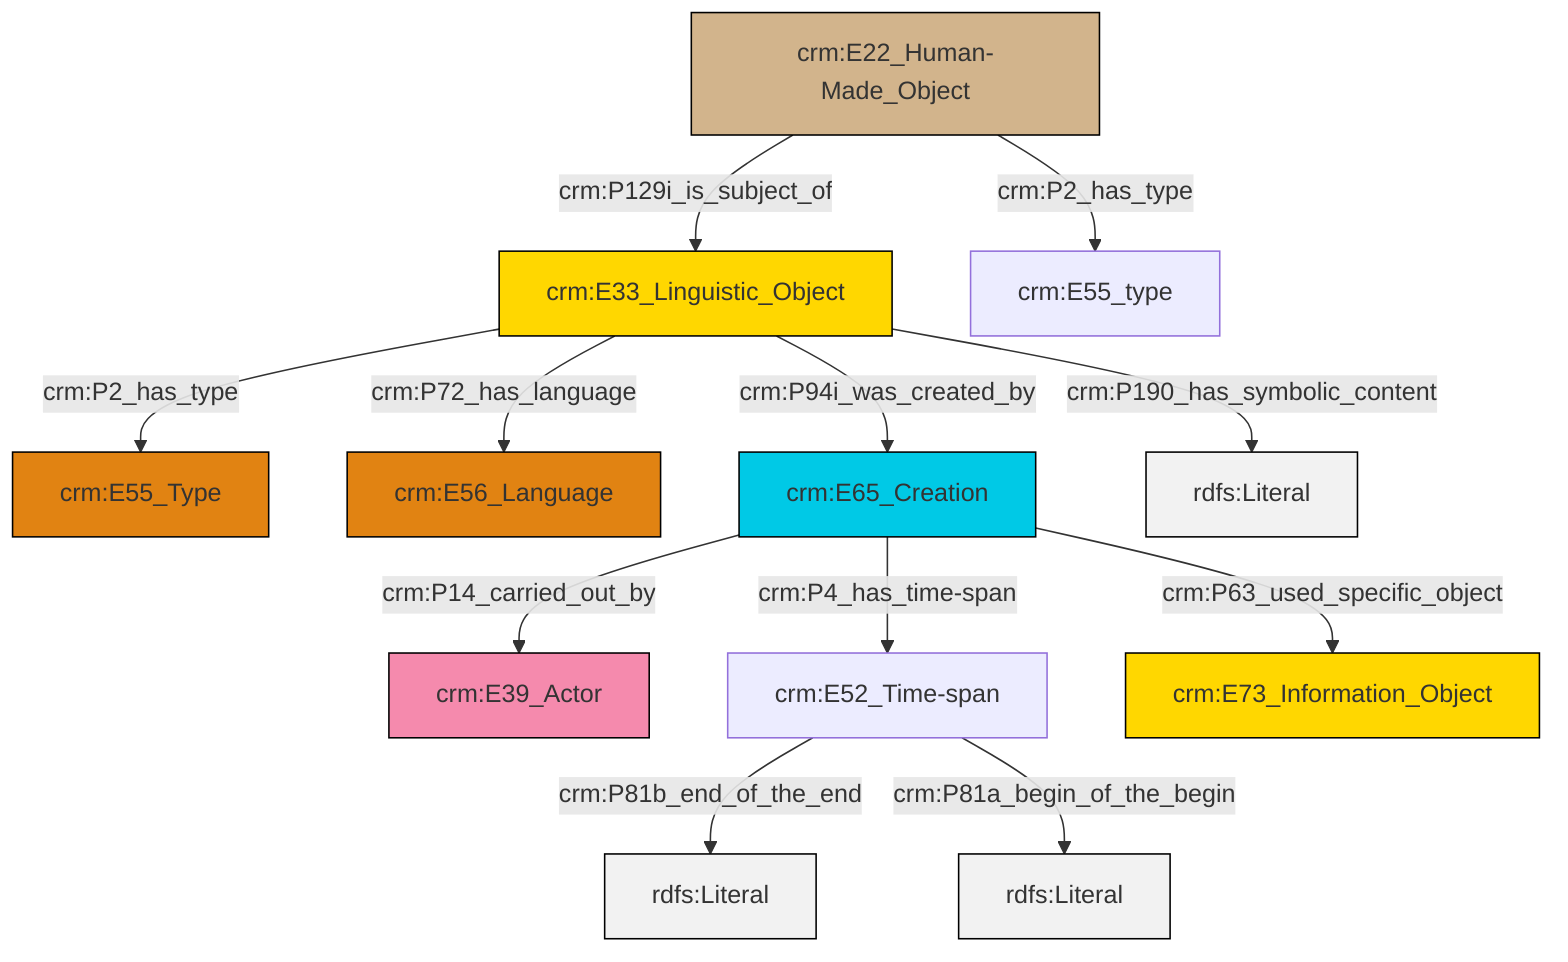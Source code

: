 graph TD
classDef Literal fill:#f2f2f2,stroke:#000000;
classDef CRM_Entity fill:#FFFFFF,stroke:#000000;
classDef Temporal_Entity fill:#00C9E6, stroke:#000000;
classDef Type fill:#E18312, stroke:#000000;
classDef Time-Span fill:#2C9C91, stroke:#000000;
classDef Appellation fill:#FFEB7F, stroke:#000000;
classDef Place fill:#008836, stroke:#000000;
classDef Persistent_Item fill:#B266B2, stroke:#000000;
classDef Conceptual_Object fill:#FFD700, stroke:#000000;
classDef Physical_Thing fill:#D2B48C, stroke:#000000;
classDef Actor fill:#f58aad, stroke:#000000;
classDef PC_Classes fill:#4ce600, stroke:#000000;
classDef Multi fill:#cccccc,stroke:#000000;

6["crm:E33_Linguistic_Object"]:::Conceptual_Object -->|crm:P94i_was_created_by| 7["crm:E65_Creation"]:::Temporal_Entity
10["crm:E52_Time-span"]:::Default -->|crm:P81b_end_of_the_end| 11[rdfs:Literal]:::Literal
10["crm:E52_Time-span"]:::Default -->|crm:P81a_begin_of_the_begin| 13[rdfs:Literal]:::Literal
14["crm:E22_Human-Made_Object"]:::Physical_Thing -->|crm:P2_has_type| 8["crm:E55_type"]:::Default
7["crm:E65_Creation"]:::Temporal_Entity -->|crm:P14_carried_out_by| 4["crm:E39_Actor"]:::Actor
6["crm:E33_Linguistic_Object"]:::Conceptual_Object -->|crm:P190_has_symbolic_content| 18[rdfs:Literal]:::Literal
6["crm:E33_Linguistic_Object"]:::Conceptual_Object -->|crm:P2_has_type| 0["crm:E55_Type"]:::Type
7["crm:E65_Creation"]:::Temporal_Entity -->|crm:P63_used_specific_object| 19["crm:E73_Information_Object"]:::Conceptual_Object
14["crm:E22_Human-Made_Object"]:::Physical_Thing -->|crm:P129i_is_subject_of| 6["crm:E33_Linguistic_Object"]:::Conceptual_Object
7["crm:E65_Creation"]:::Temporal_Entity -->|crm:P4_has_time-span| 10["crm:E52_Time-span"]:::Default
6["crm:E33_Linguistic_Object"]:::Conceptual_Object -->|crm:P72_has_language| 2["crm:E56_Language"]:::Type